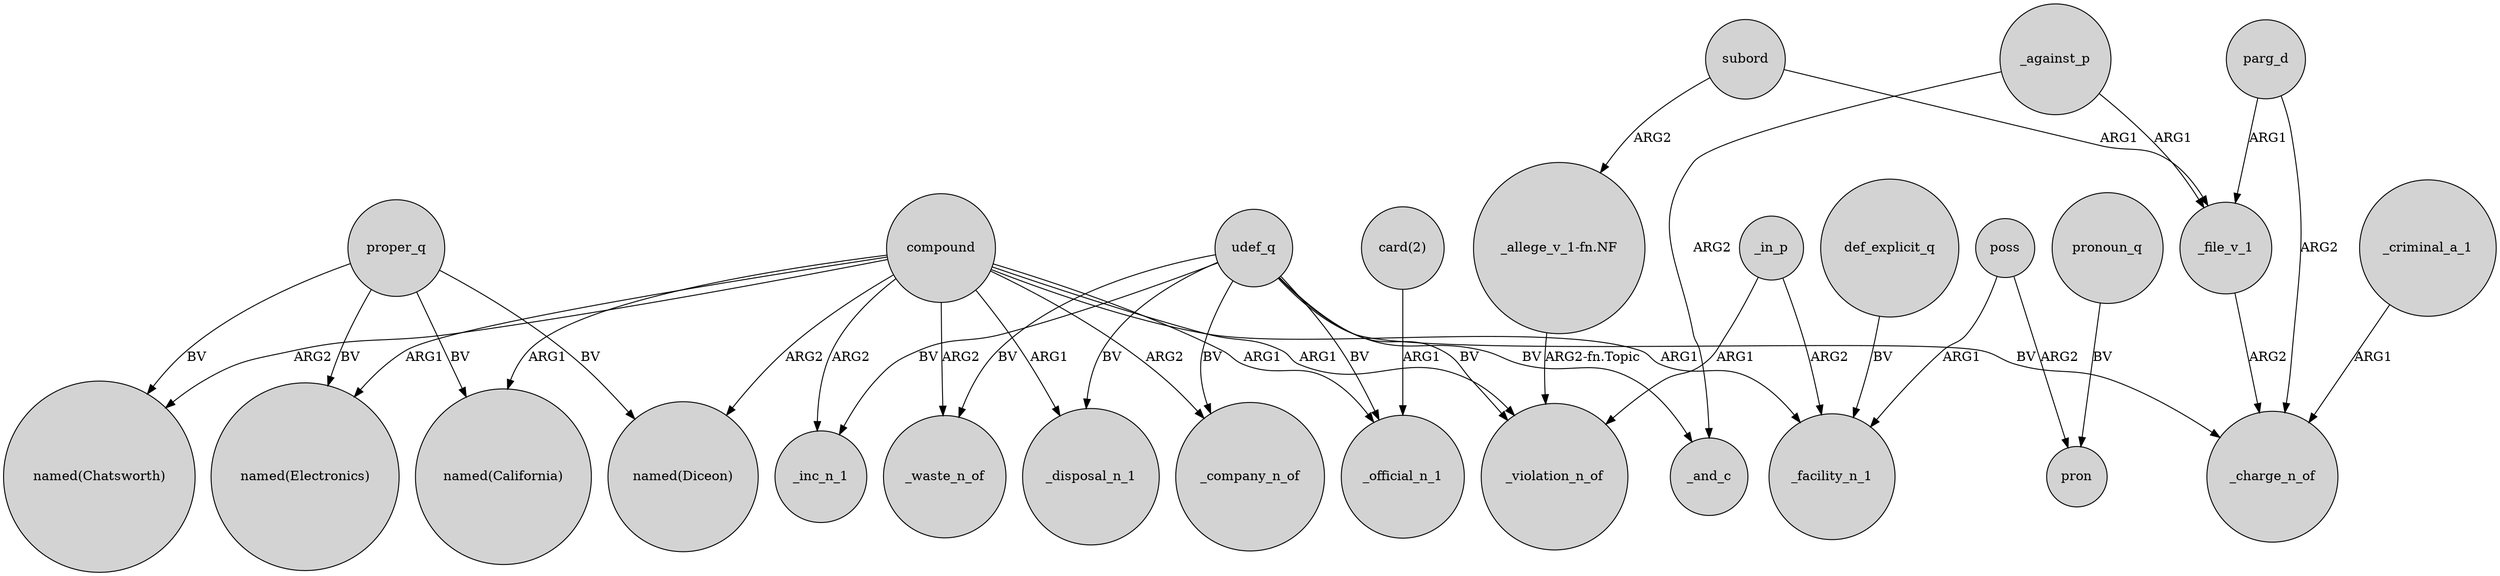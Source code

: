 digraph {
	node [shape=circle style=filled]
	udef_q -> _disposal_n_1 [label=BV]
	udef_q -> _inc_n_1 [label=BV]
	poss -> pron [label=ARG2]
	proper_q -> "named(Chatsworth)" [label=BV]
	compound -> "named(Chatsworth)" [label=ARG2]
	compound -> "named(Electronics)" [label=ARG1]
	compound -> _disposal_n_1 [label=ARG1]
	_criminal_a_1 -> _charge_n_of [label=ARG1]
	_in_p -> _violation_n_of [label=ARG1]
	poss -> _facility_n_1 [label=ARG1]
	proper_q -> "named(California)" [label=BV]
	udef_q -> _waste_n_of [label=BV]
	compound -> _violation_n_of [label=ARG1]
	compound -> _company_n_of [label=ARG2]
	compound -> "named(Diceon)" [label=ARG2]
	udef_q -> _charge_n_of [label=BV]
	_file_v_1 -> _charge_n_of [label=ARG2]
	parg_d -> _file_v_1 [label=ARG1]
	pronoun_q -> pron [label=BV]
	compound -> "named(California)" [label=ARG1]
	subord -> _file_v_1 [label=ARG1]
	subord -> "_allege_v_1-fn.NF" [label=ARG2]
	udef_q -> _official_n_1 [label=BV]
	def_explicit_q -> _facility_n_1 [label=BV]
	proper_q -> "named(Electronics)" [label=BV]
	compound -> _facility_n_1 [label=ARG1]
	udef_q -> _violation_n_of [label=BV]
	"card(2)" -> _official_n_1 [label=ARG1]
	compound -> _official_n_1 [label=ARG1]
	"_allege_v_1-fn.NF" -> _violation_n_of [label="ARG2-fn.Topic"]
	_against_p -> _and_c [label=ARG2]
	_against_p -> _file_v_1 [label=ARG1]
	udef_q -> _company_n_of [label=BV]
	udef_q -> _and_c [label=BV]
	proper_q -> "named(Diceon)" [label=BV]
	compound -> _inc_n_1 [label=ARG2]
	_in_p -> _facility_n_1 [label=ARG2]
	parg_d -> _charge_n_of [label=ARG2]
	compound -> _waste_n_of [label=ARG2]
}
